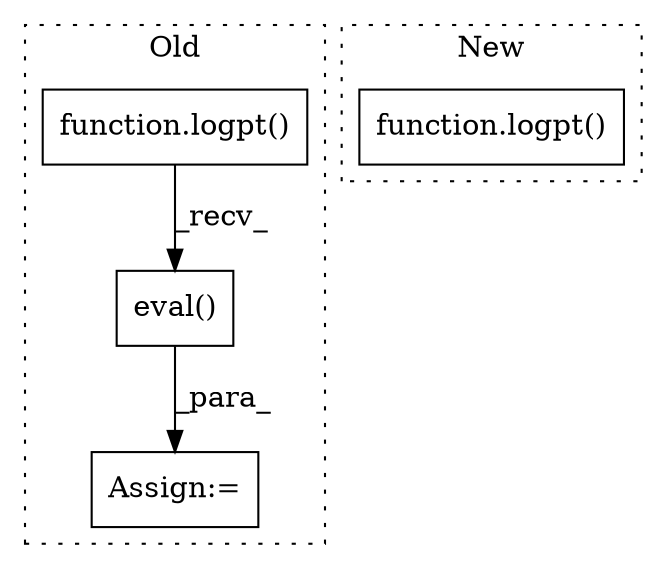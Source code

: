 digraph G {
subgraph cluster0 {
1 [label="function.logpt()" a="75" s="9616,9667" l="6,20" shape="box"];
3 [label="eval()" a="75" s="9953" l="17" shape="box"];
4 [label="Assign:=" a="68" s="9950" l="3" shape="box"];
label = "Old";
style="dotted";
}
subgraph cluster1 {
2 [label="function.logpt()" a="75" s="10456,10479" l="6,20" shape="box"];
label = "New";
style="dotted";
}
1 -> 3 [label="_recv_"];
3 -> 4 [label="_para_"];
}